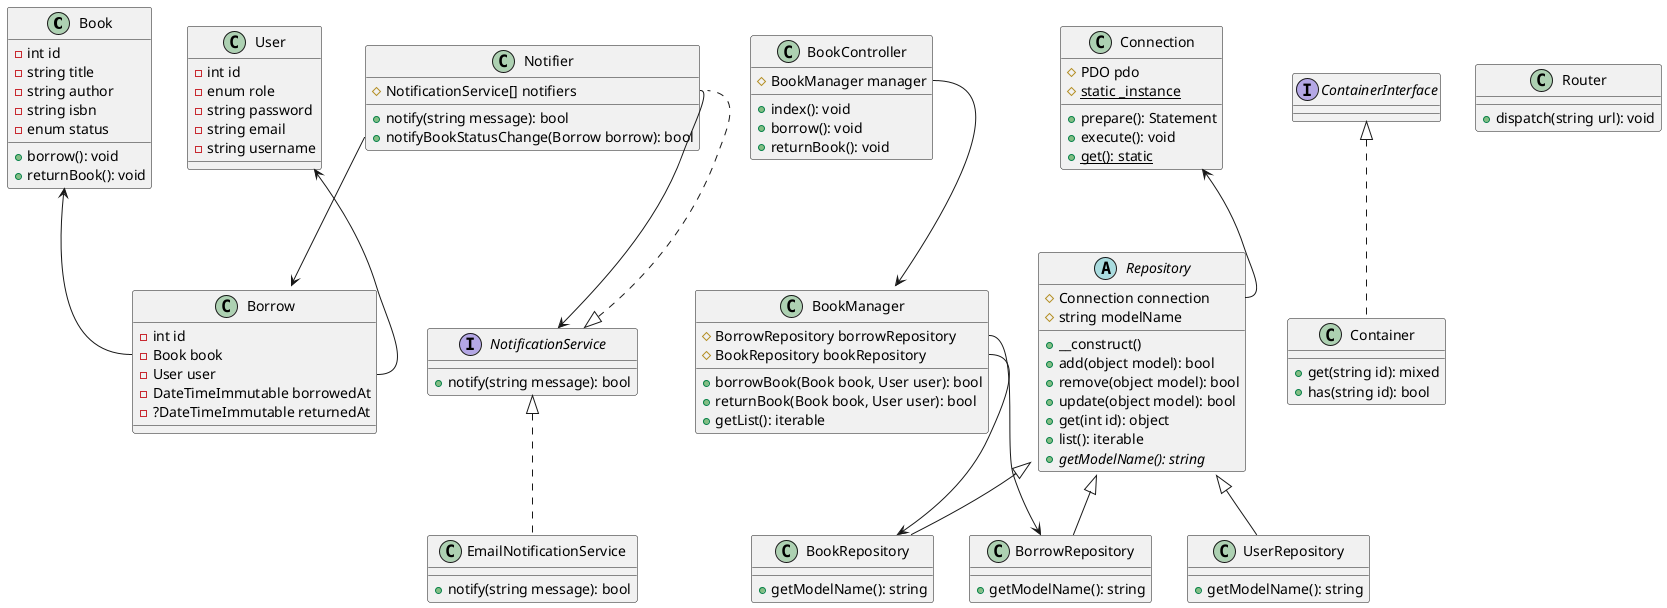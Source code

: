 @startuml
'https://plantuml.com/class-diagram

class Book {
    - int id
    - string title
    - string author
    - string isbn
    - enum status
    + borrow(): void
    + returnBook(): void
}

class User {
    - int id
    - enum role
    - string password
    - string email
    - string username
}

class Borrow {
    - int id
    - Book book
    - User user
    - DateTimeImmutable borrowedAt
    - ?DateTimeImmutable returnedAt
}

class Connection {
    # PDO pdo
    # {static} static _instance
    + prepare(): Statement
    + execute(): void
    + {static} get(): static
}

abstract class Repository {
    # Connection connection
    # string modelName
    + __construct()
    + add(object model): bool
    + remove(object model): bool
    + update(object model): bool
    + get(int id): object
    + list(): iterable
    + {abstract} getModelName(): string
}

class BookRepository extends Repository {
    + getModelName(): string
}
class UserRepository extends Repository {
    + getModelName(): string
}
class BorrowRepository extends Repository {
    + getModelName(): string
}

class BookManager {
    # BorrowRepository borrowRepository
    # BookRepository bookRepository
    + borrowBook(Book book, User user): bool
    + returnBook(Book book, User user): bool
    + getList(): iterable
}

interface NotificationService {
    + notify(string message): bool
}

class Notifier implements NotificationService {
    # NotificationService[] notifiers
    + notify(string message): bool
    + notifyBookStatusChange(Borrow borrow): bool
}

class EmailNotificationService implements NotificationService {
    + notify(string message): bool
}

class BookController {
    # BookManager manager
    + index(): void
    + borrow(): void
    + returnBook(): void
}

class Container implements ContainerInterface {
    + get(string id): mixed
    + has(string id): bool
}

class Router {
    + dispatch(string url): void
}

Book <-- Borrow::book
User <-- Borrow::user
Connection <-- Repository::connection
BookManager::bookRepository --> BookRepository
BookManager::borrowRepository --> BorrowRepository
Notifier::notifiers --> NotificationService
Notifier::notifyBookStatusChange --> Borrow
BookController::manager --> BookManager

@enduml
